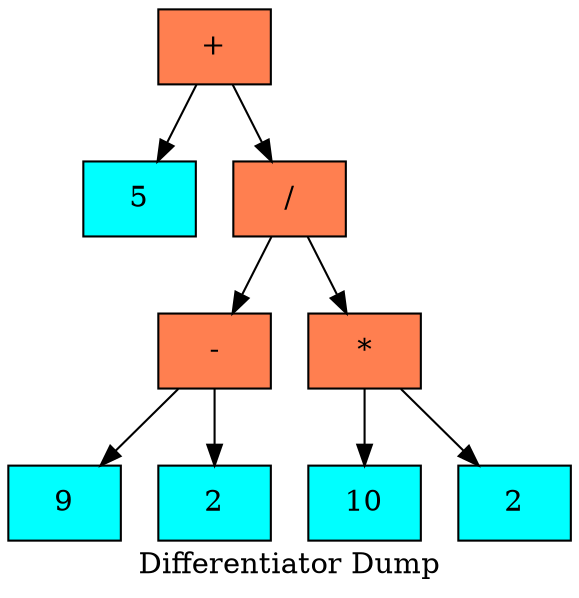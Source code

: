   digraph tree  {
  node[   shape     = "Mrecord",  style     = "filled",  fillcolor = "aqua",  fontcolor = "#000000",  margin    = "0.075"];
  rankdir   = "TB";

  label     = "Differentiator Dump";
"node0" [shape = "record", label = "{+}", fillcolor = "coral"]
"node1" [shape = "record", label = "{5}", fillcolor = "aqua"]
"node0" -> "node1"
"node2" [shape = "record", label = "{/}", fillcolor = "coral"]
"node3" [shape = "record", label = "{-}", fillcolor = "coral"]
"node4" [shape = "record", label = "{9}", fillcolor = "aqua"]
"node3" -> "node4"
"node5" [shape = "record", label = "{2}", fillcolor = "aqua"]
"node3" -> "node5"
"node2" -> "node3"
"node6" [shape = "record", label = "{*}", fillcolor = "coral"]
"node7" [shape = "record", label = "{10}", fillcolor = "aqua"]
"node6" -> "node7"
"node8" [shape = "record", label = "{2}", fillcolor = "aqua"]
"node6" -> "node8"
"node2" -> "node6"
"node0" -> "node2"
  }